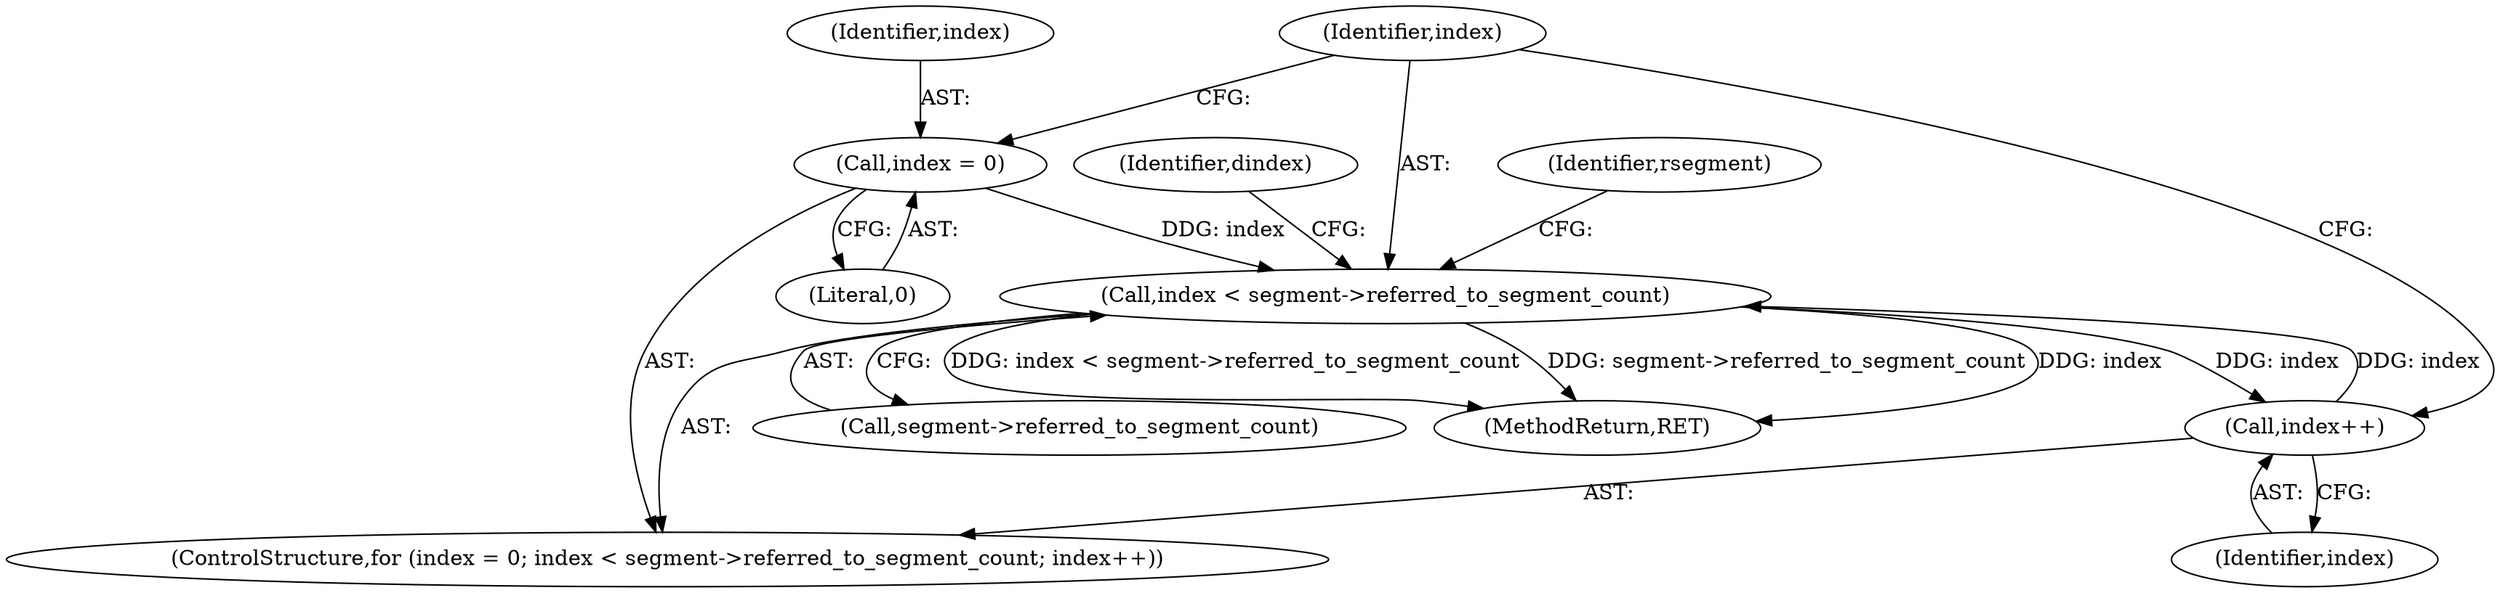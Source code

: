 digraph "0_ghostscript_e698d5c11d27212aa1098bc5b1673a3378563092_15@pointer" {
"1000137" [label="(Call,index < segment->referred_to_segment_count)"];
"1000134" [label="(Call,index = 0)"];
"1000142" [label="(Call,index++)"];
"1000137" [label="(Call,index < segment->referred_to_segment_count)"];
"1000137" [label="(Call,index < segment->referred_to_segment_count)"];
"1000133" [label="(ControlStructure,for (index = 0; index < segment->referred_to_segment_count; index++))"];
"1000136" [label="(Literal,0)"];
"1000134" [label="(Call,index = 0)"];
"1000146" [label="(Identifier,rsegment)"];
"1000139" [label="(Call,segment->referred_to_segment_count)"];
"1000138" [label="(Identifier,index)"];
"1000216" [label="(MethodReturn,RET)"];
"1000135" [label="(Identifier,index)"];
"1000202" [label="(Identifier,dindex)"];
"1000142" [label="(Call,index++)"];
"1000143" [label="(Identifier,index)"];
"1000137" -> "1000133"  [label="AST: "];
"1000137" -> "1000139"  [label="CFG: "];
"1000138" -> "1000137"  [label="AST: "];
"1000139" -> "1000137"  [label="AST: "];
"1000146" -> "1000137"  [label="CFG: "];
"1000202" -> "1000137"  [label="CFG: "];
"1000137" -> "1000216"  [label="DDG: index < segment->referred_to_segment_count"];
"1000137" -> "1000216"  [label="DDG: segment->referred_to_segment_count"];
"1000137" -> "1000216"  [label="DDG: index"];
"1000134" -> "1000137"  [label="DDG: index"];
"1000142" -> "1000137"  [label="DDG: index"];
"1000137" -> "1000142"  [label="DDG: index"];
"1000134" -> "1000133"  [label="AST: "];
"1000134" -> "1000136"  [label="CFG: "];
"1000135" -> "1000134"  [label="AST: "];
"1000136" -> "1000134"  [label="AST: "];
"1000138" -> "1000134"  [label="CFG: "];
"1000142" -> "1000133"  [label="AST: "];
"1000142" -> "1000143"  [label="CFG: "];
"1000143" -> "1000142"  [label="AST: "];
"1000138" -> "1000142"  [label="CFG: "];
}
